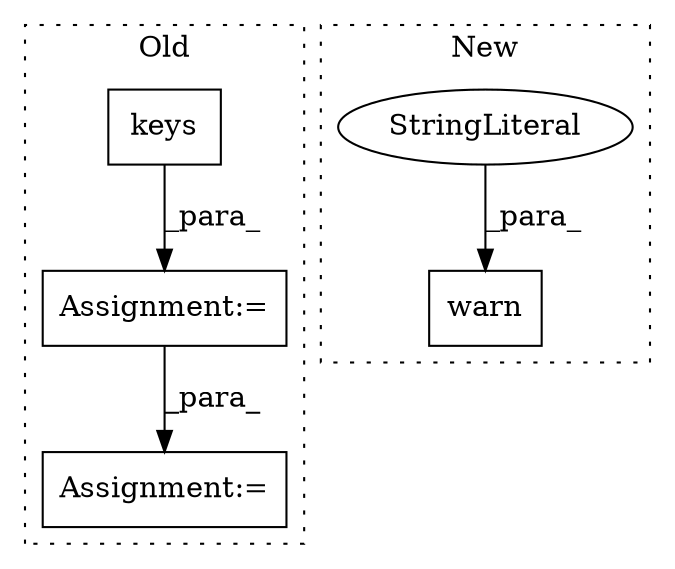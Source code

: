 digraph G {
subgraph cluster0 {
1 [label="keys" a="32" s="2252" l="6" shape="box"];
4 [label="Assignment:=" a="7" s="2564" l="38" shape="box"];
5 [label="Assignment:=" a="7" s="2216" l="14" shape="box"];
label = "Old";
style="dotted";
}
subgraph cluster1 {
2 [label="warn" a="32" s="2121,2339" l="5,1" shape="box"];
3 [label="StringLiteral" a="45" s="2126" l="192" shape="ellipse"];
label = "New";
style="dotted";
}
1 -> 5 [label="_para_"];
3 -> 2 [label="_para_"];
5 -> 4 [label="_para_"];
}